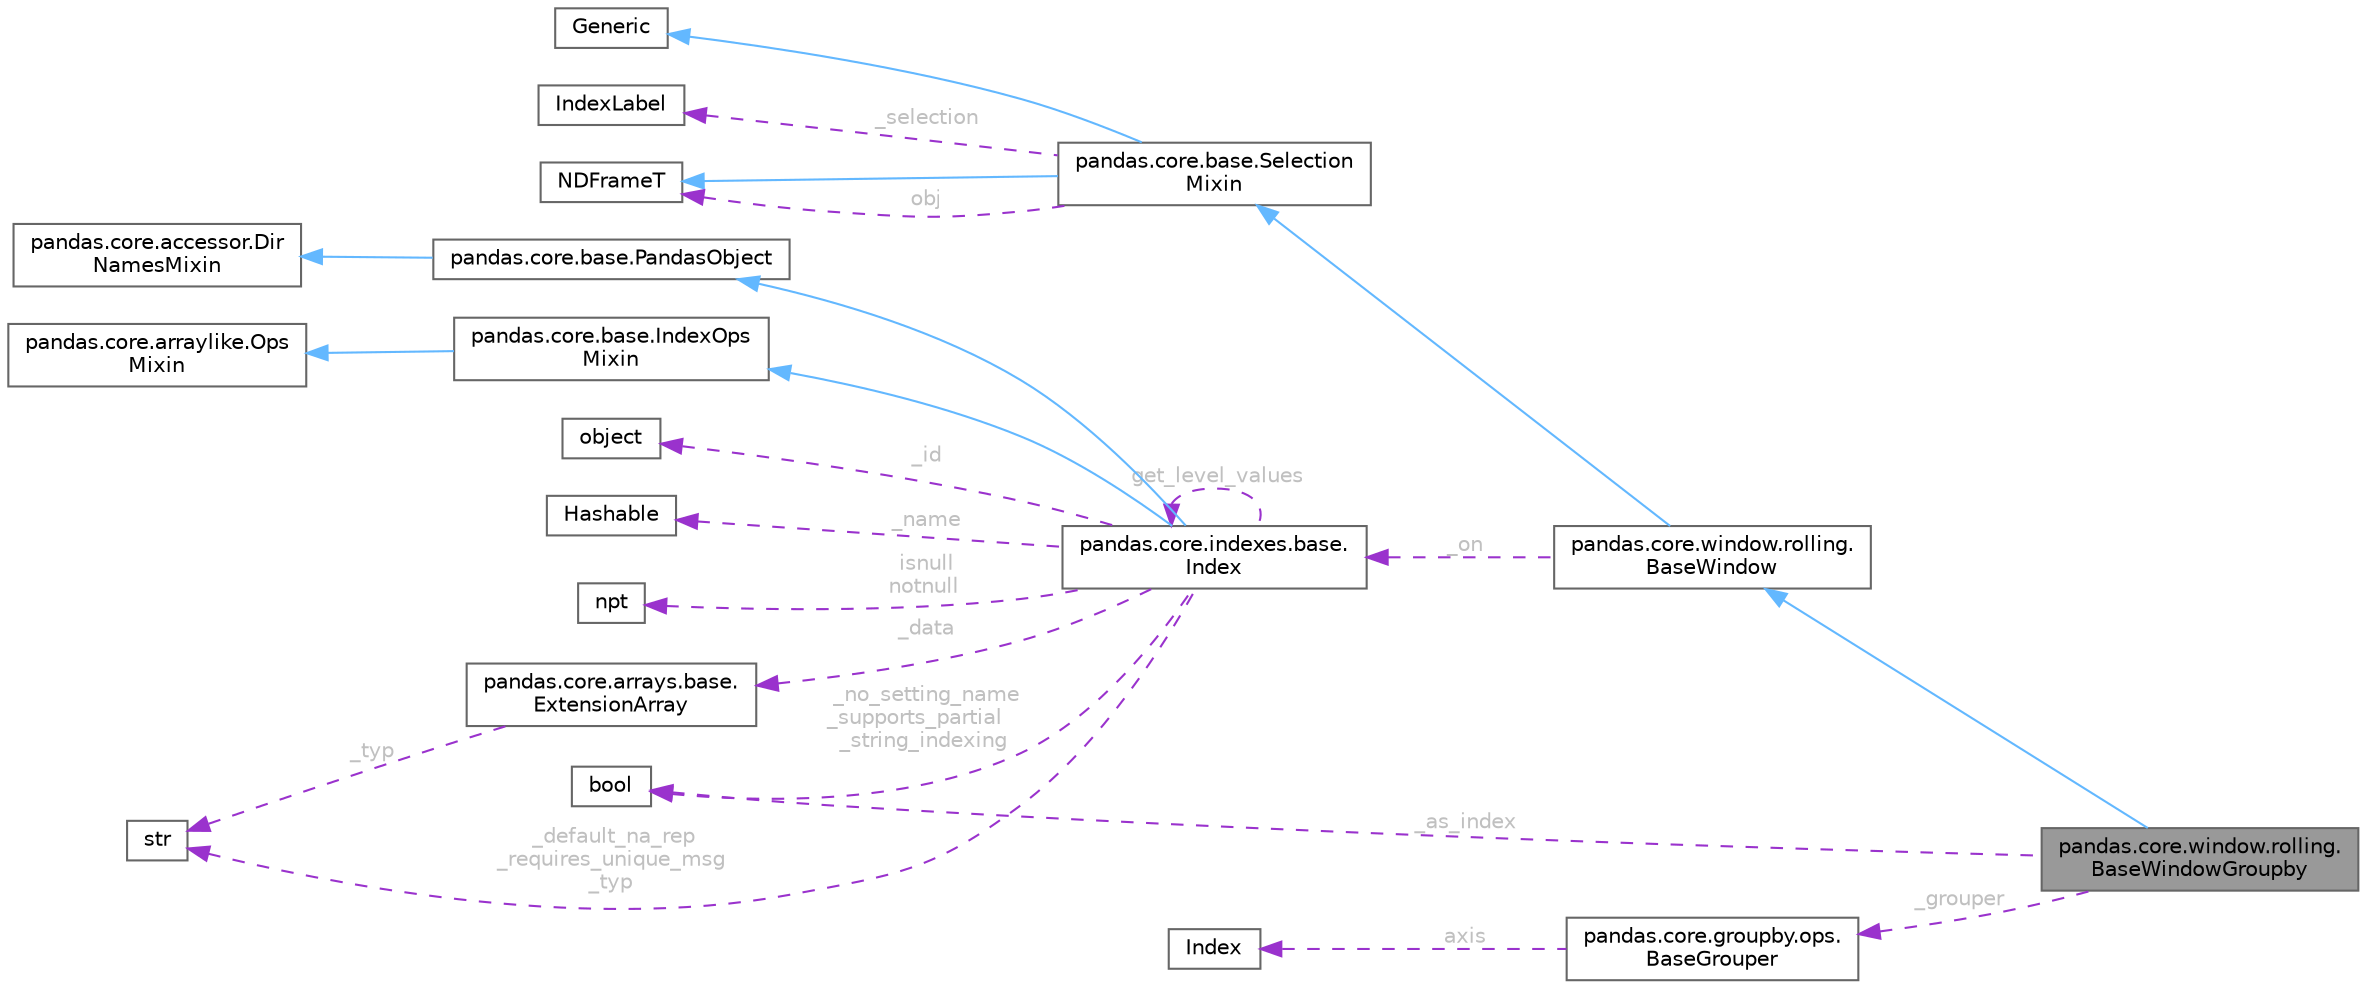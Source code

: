 digraph "pandas.core.window.rolling.BaseWindowGroupby"
{
 // LATEX_PDF_SIZE
  bgcolor="transparent";
  edge [fontname=Helvetica,fontsize=10,labelfontname=Helvetica,labelfontsize=10];
  node [fontname=Helvetica,fontsize=10,shape=box,height=0.2,width=0.4];
  rankdir="LR";
  Node1 [id="Node000001",label="pandas.core.window.rolling.\lBaseWindowGroupby",height=0.2,width=0.4,color="gray40", fillcolor="grey60", style="filled", fontcolor="black",tooltip=" "];
  Node2 -> Node1 [id="edge23_Node000001_Node000002",dir="back",color="steelblue1",style="solid",tooltip=" "];
  Node2 [id="Node000002",label="pandas.core.window.rolling.\lBaseWindow",height=0.2,width=0.4,color="gray40", fillcolor="white", style="filled",URL="$classpandas_1_1core_1_1window_1_1rolling_1_1BaseWindow.html",tooltip=" "];
  Node3 -> Node2 [id="edge24_Node000002_Node000003",dir="back",color="steelblue1",style="solid",tooltip=" "];
  Node3 [id="Node000003",label="pandas.core.base.Selection\lMixin",height=0.2,width=0.4,color="gray40", fillcolor="white", style="filled",URL="$classpandas_1_1core_1_1base_1_1SelectionMixin.html",tooltip=" "];
  Node4 -> Node3 [id="edge25_Node000003_Node000004",dir="back",color="steelblue1",style="solid",tooltip=" "];
  Node4 [id="Node000004",label="Generic",height=0.2,width=0.4,color="gray40", fillcolor="white", style="filled",tooltip=" "];
  Node5 -> Node3 [id="edge26_Node000003_Node000005",dir="back",color="steelblue1",style="solid",tooltip=" "];
  Node5 [id="Node000005",label="NDFrameT",height=0.2,width=0.4,color="gray40", fillcolor="white", style="filled",tooltip=" "];
  Node5 -> Node3 [id="edge27_Node000003_Node000005",dir="back",color="darkorchid3",style="dashed",tooltip=" ",label=" obj",fontcolor="grey" ];
  Node6 -> Node3 [id="edge28_Node000003_Node000006",dir="back",color="darkorchid3",style="dashed",tooltip=" ",label=" _selection",fontcolor="grey" ];
  Node6 [id="Node000006",label="IndexLabel",height=0.2,width=0.4,color="gray40", fillcolor="white", style="filled",tooltip=" "];
  Node7 -> Node2 [id="edge29_Node000002_Node000007",dir="back",color="darkorchid3",style="dashed",tooltip=" ",label=" _on",fontcolor="grey" ];
  Node7 [id="Node000007",label="pandas.core.indexes.base.\lIndex",height=0.2,width=0.4,color="gray40", fillcolor="white", style="filled",URL="$classpandas_1_1core_1_1indexes_1_1base_1_1Index.html",tooltip=" "];
  Node8 -> Node7 [id="edge30_Node000007_Node000008",dir="back",color="steelblue1",style="solid",tooltip=" "];
  Node8 [id="Node000008",label="pandas.core.base.IndexOps\lMixin",height=0.2,width=0.4,color="gray40", fillcolor="white", style="filled",URL="$classpandas_1_1core_1_1base_1_1IndexOpsMixin.html",tooltip=" "];
  Node9 -> Node8 [id="edge31_Node000008_Node000009",dir="back",color="steelblue1",style="solid",tooltip=" "];
  Node9 [id="Node000009",label="pandas.core.arraylike.Ops\lMixin",height=0.2,width=0.4,color="gray40", fillcolor="white", style="filled",URL="$classpandas_1_1core_1_1arraylike_1_1OpsMixin.html",tooltip=" "];
  Node10 -> Node7 [id="edge32_Node000007_Node000010",dir="back",color="steelblue1",style="solid",tooltip=" "];
  Node10 [id="Node000010",label="pandas.core.base.PandasObject",height=0.2,width=0.4,color="gray40", fillcolor="white", style="filled",URL="$classpandas_1_1core_1_1base_1_1PandasObject.html",tooltip=" "];
  Node11 -> Node10 [id="edge33_Node000010_Node000011",dir="back",color="steelblue1",style="solid",tooltip=" "];
  Node11 [id="Node000011",label="pandas.core.accessor.Dir\lNamesMixin",height=0.2,width=0.4,color="gray40", fillcolor="white", style="filled",URL="$classpandas_1_1core_1_1accessor_1_1DirNamesMixin.html",tooltip=" "];
  Node12 -> Node7 [id="edge34_Node000007_Node000012",dir="back",color="darkorchid3",style="dashed",tooltip=" ",label=" _default_na_rep\n_requires_unique_msg\n_typ",fontcolor="grey" ];
  Node12 [id="Node000012",label="str",height=0.2,width=0.4,color="gray40", fillcolor="white", style="filled",tooltip=" "];
  Node13 -> Node7 [id="edge35_Node000007_Node000013",dir="back",color="darkorchid3",style="dashed",tooltip=" ",label=" _data",fontcolor="grey" ];
  Node13 [id="Node000013",label="pandas.core.arrays.base.\lExtensionArray",height=0.2,width=0.4,color="gray40", fillcolor="white", style="filled",URL="$classpandas_1_1core_1_1arrays_1_1base_1_1ExtensionArray.html",tooltip=" "];
  Node12 -> Node13 [id="edge36_Node000013_Node000012",dir="back",color="darkorchid3",style="dashed",tooltip=" ",label=" _typ",fontcolor="grey" ];
  Node14 -> Node7 [id="edge37_Node000007_Node000014",dir="back",color="darkorchid3",style="dashed",tooltip=" ",label=" _id",fontcolor="grey" ];
  Node14 [id="Node000014",label="object",height=0.2,width=0.4,color="gray40", fillcolor="white", style="filled",tooltip=" "];
  Node15 -> Node7 [id="edge38_Node000007_Node000015",dir="back",color="darkorchid3",style="dashed",tooltip=" ",label=" _name",fontcolor="grey" ];
  Node15 [id="Node000015",label="Hashable",height=0.2,width=0.4,color="gray40", fillcolor="white", style="filled",tooltip=" "];
  Node16 -> Node7 [id="edge39_Node000007_Node000016",dir="back",color="darkorchid3",style="dashed",tooltip=" ",label=" _no_setting_name\n_supports_partial\l_string_indexing",fontcolor="grey" ];
  Node16 [id="Node000016",label="bool",height=0.2,width=0.4,color="gray40", fillcolor="white", style="filled",tooltip=" "];
  Node7 -> Node7 [id="edge40_Node000007_Node000007",dir="back",color="darkorchid3",style="dashed",tooltip=" ",label=" get_level_values",fontcolor="grey" ];
  Node17 -> Node7 [id="edge41_Node000007_Node000017",dir="back",color="darkorchid3",style="dashed",tooltip=" ",label=" isnull\nnotnull",fontcolor="grey" ];
  Node17 [id="Node000017",label="npt",height=0.2,width=0.4,color="gray40", fillcolor="white", style="filled",tooltip=" "];
  Node18 -> Node1 [id="edge42_Node000001_Node000018",dir="back",color="darkorchid3",style="dashed",tooltip=" ",label=" _grouper",fontcolor="grey" ];
  Node18 [id="Node000018",label="pandas.core.groupby.ops.\lBaseGrouper",height=0.2,width=0.4,color="gray40", fillcolor="white", style="filled",URL="$classpandas_1_1core_1_1groupby_1_1ops_1_1BaseGrouper.html",tooltip=" "];
  Node19 -> Node18 [id="edge43_Node000018_Node000019",dir="back",color="darkorchid3",style="dashed",tooltip=" ",label=" axis",fontcolor="grey" ];
  Node19 [id="Node000019",label="Index",height=0.2,width=0.4,color="gray40", fillcolor="white", style="filled",tooltip=" "];
  Node16 -> Node1 [id="edge44_Node000001_Node000016",dir="back",color="darkorchid3",style="dashed",tooltip=" ",label=" _as_index",fontcolor="grey" ];
}
